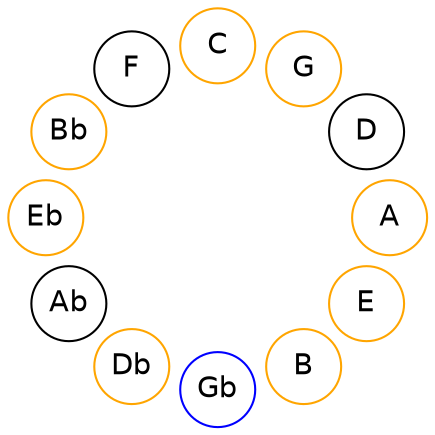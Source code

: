 
graph {

layout = circo;
mindist = .1

node [shape = circle, fontname = Helvetica, margin = 0]
edge [style=invis]

subgraph 1 {
	E -- B -- Gb -- Db -- Ab -- Eb -- Bb -- F -- C -- G -- D -- A -- E
}

E [color=orange];
B [color=orange];
Gb [color=blue];
Db [color=orange];
Eb [color=orange];
Bb [color=orange];
C [color=orange];
G [color=orange];
A [color=orange];
}
